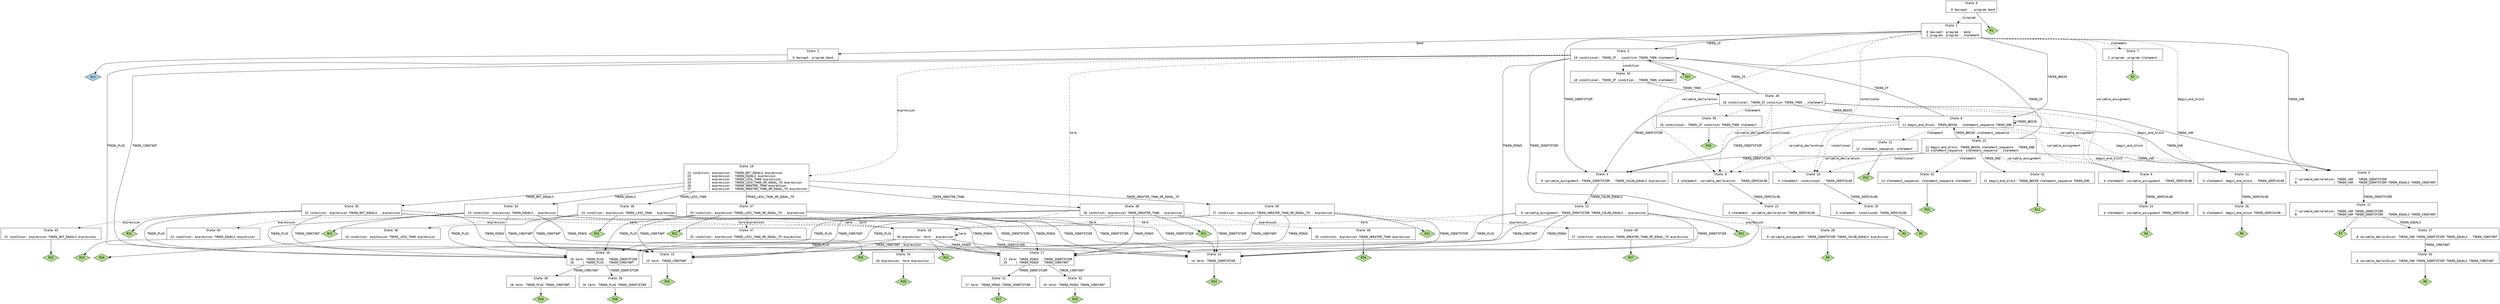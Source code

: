 // Generated by GNU Bison 3.3.2.
// Report bugs to <bug-bison@gnu.org>.
// Home page: <http://www.gnu.org/software/bison/>.

digraph "../src/parser.y"
{
  node [fontname = courier, shape = box, colorscheme = paired6]
  edge [fontname = courier]

  0 [label="State 0\n\l  0 $accept: . program $end\l"]
  0 -> 1 [style=dashed label="program"]
  0 -> "0R1" [style=solid]
 "0R1" [label="R1", fillcolor=3, shape=diamond, style=filled]
  1 [label="State 1\n\l  0 $accept: program . $end\l  2 program: program . statement\l"]
  1 -> 2 [style=solid label="$end"]
  1 -> 3 [style=solid label="TOKEN_VAR"]
  1 -> 4 [style=solid label="TOKEN_IDENTIFIER"]
  1 -> 5 [style=solid label="TOKEN_IF"]
  1 -> 6 [style=solid label="TOKEN_BEGIN"]
  1 -> 7 [style=dashed label="statement"]
  1 -> 8 [style=dashed label="variable_declaration"]
  1 -> 9 [style=dashed label="variable_assignment"]
  1 -> 10 [style=dashed label="conditional"]
  1 -> 11 [style=dashed label="begin_end_block"]
  2 [label="State 2\n\l  0 $accept: program $end .\l"]
  2 -> "2R0" [style=solid]
 "2R0" [label="Acc", fillcolor=1, shape=diamond, style=filled]
  3 [label="State 3\n\l  7 variable_declaration: TOKEN_VAR . TOKEN_IDENTIFIER\l  8                     | TOKEN_VAR . TOKEN_IDENTIFIER TOKEN_EQUALS TOKEN_CONSTANT\l"]
  3 -> 12 [style=solid label="TOKEN_IDENTIFIER"]
  4 [label="State 4\n\l  9 variable_assignment: TOKEN_IDENTIFIER . TOKEN_COLON_EQUALS expression\l"]
  4 -> 13 [style=solid label="TOKEN_COLON_EQUALS"]
  5 [label="State 5\n\l 10 conditional: TOKEN_IF . condition TOKEN_THEN statement\l"]
  5 -> 14 [style=solid label="TOKEN_IDENTIFIER"]
  5 -> 15 [style=solid label="TOKEN_CONSTANT"]
  5 -> 16 [style=solid label="TOKEN_PLUS"]
  5 -> 17 [style=solid label="TOKEN_MINUS"]
  5 -> 18 [style=dashed label="term"]
  5 -> 19 [style=dashed label="expression"]
  5 -> 20 [style=dashed label="condition"]
  5 -> "5R21" [style=solid]
 "5R21" [label="R21", fillcolor=3, shape=diamond, style=filled]
  6 [label="State 6\n\l 11 begin_end_block: TOKEN_BEGIN . statement_sequence TOKEN_END\l"]
  6 -> 3 [style=solid label="TOKEN_VAR"]
  6 -> 4 [style=solid label="TOKEN_IDENTIFIER"]
  6 -> 5 [style=solid label="TOKEN_IF"]
  6 -> 6 [style=solid label="TOKEN_BEGIN"]
  6 -> 21 [style=dashed label="statement"]
  6 -> 8 [style=dashed label="variable_declaration"]
  6 -> 9 [style=dashed label="variable_assignment"]
  6 -> 10 [style=dashed label="conditional"]
  6 -> 11 [style=dashed label="begin_end_block"]
  6 -> 22 [style=dashed label="statement_sequence"]
  7 [label="State 7\n\l  2 program: program statement .\l"]
  7 -> "7R2" [style=solid]
 "7R2" [label="R2", fillcolor=3, shape=diamond, style=filled]
  8 [label="State 8\n\l  3 statement: variable_declaration . TOKEN_SEMICOLON\l"]
  8 -> 23 [style=solid label="TOKEN_SEMICOLON"]
  9 [label="State 9\n\l  4 statement: variable_assignment . TOKEN_SEMICOLON\l"]
  9 -> 24 [style=solid label="TOKEN_SEMICOLON"]
  10 [label="State 10\n\l  5 statement: conditional . TOKEN_SEMICOLON\l"]
  10 -> 25 [style=solid label="TOKEN_SEMICOLON"]
  11 [label="State 11\n\l  6 statement: begin_end_block . TOKEN_SEMICOLON\l"]
  11 -> 26 [style=solid label="TOKEN_SEMICOLON"]
  12 [label="State 12\n\l  7 variable_declaration: TOKEN_VAR TOKEN_IDENTIFIER .\l  8                     | TOKEN_VAR TOKEN_IDENTIFIER . TOKEN_EQUALS TOKEN_CONSTANT\l"]
  12 -> 27 [style=solid label="TOKEN_EQUALS"]
  12 -> "12R7" [style=solid]
 "12R7" [label="R7", fillcolor=3, shape=diamond, style=filled]
  13 [label="State 13\n\l  9 variable_assignment: TOKEN_IDENTIFIER TOKEN_COLON_EQUALS . expression\l"]
  13 -> 14 [style=solid label="TOKEN_IDENTIFIER"]
  13 -> 15 [style=solid label="TOKEN_CONSTANT"]
  13 -> 16 [style=solid label="TOKEN_PLUS"]
  13 -> 17 [style=solid label="TOKEN_MINUS"]
  13 -> 18 [style=dashed label="term"]
  13 -> 28 [style=dashed label="expression"]
  13 -> "13R21" [style=solid]
 "13R21" [label="R21", fillcolor=3, shape=diamond, style=filled]
  14 [label="State 14\n\l 14 term: TOKEN_IDENTIFIER .\l"]
  14 -> "14R14" [style=solid]
 "14R14" [label="R14", fillcolor=3, shape=diamond, style=filled]
  15 [label="State 15\n\l 15 term: TOKEN_CONSTANT .\l"]
  15 -> "15R15" [style=solid]
 "15R15" [label="R15", fillcolor=3, shape=diamond, style=filled]
  16 [label="State 16\n\l 16 term: TOKEN_PLUS . TOKEN_IDENTIFIER\l 18     | TOKEN_PLUS . TOKEN_CONSTANT\l"]
  16 -> 29 [style=solid label="TOKEN_IDENTIFIER"]
  16 -> 30 [style=solid label="TOKEN_CONSTANT"]
  17 [label="State 17\n\l 17 term: TOKEN_MINUS . TOKEN_IDENTIFIER\l 19     | TOKEN_MINUS . TOKEN_CONSTANT\l"]
  17 -> 31 [style=solid label="TOKEN_IDENTIFIER"]
  17 -> 32 [style=solid label="TOKEN_CONSTANT"]
  18 [label="State 18\n\l 20 expression: term . expression\l"]
  18 -> 14 [style=solid label="TOKEN_IDENTIFIER"]
  18 -> 15 [style=solid label="TOKEN_CONSTANT"]
  18 -> 16 [style=solid label="TOKEN_PLUS"]
  18 -> 17 [style=solid label="TOKEN_MINUS"]
  18 -> 18 [style=dashed label="term"]
  18 -> 33 [style=dashed label="expression"]
  18 -> "18R21" [style=solid]
 "18R21" [label="R21", fillcolor=3, shape=diamond, style=filled]
  19 [label="State 19\n\l 22 condition: expression . TOKEN_NOT_EQUALS expression\l 23          | expression . TOKEN_EQUALS expression\l 24          | expression . TOKEN_LESS_THAN expression\l 25          | expression . TOKEN_LESS_THAN_OR_EQUAL_TO expression\l 26          | expression . TOKEN_GREATER_THAN expression\l 27          | expression . TOKEN_GREATER_THAN_OR_EQUAL_TO expression\l"]
  19 -> 34 [style=solid label="TOKEN_EQUALS"]
  19 -> 35 [style=solid label="TOKEN_NOT_EQUALS"]
  19 -> 36 [style=solid label="TOKEN_LESS_THAN"]
  19 -> 37 [style=solid label="TOKEN_LESS_THAN_OR_EQUAL_TO"]
  19 -> 38 [style=solid label="TOKEN_GREATER_THAN"]
  19 -> 39 [style=solid label="TOKEN_GREATER_THAN_OR_EQUAL_TO"]
  20 [label="State 20\n\l 10 conditional: TOKEN_IF condition . TOKEN_THEN statement\l"]
  20 -> 40 [style=solid label="TOKEN_THEN"]
  21 [label="State 21\n\l 12 statement_sequence: statement .\l"]
  21 -> "21R12" [style=solid]
 "21R12" [label="R12", fillcolor=3, shape=diamond, style=filled]
  22 [label="State 22\n\l 11 begin_end_block: TOKEN_BEGIN statement_sequence . TOKEN_END\l 13 statement_sequence: statement_sequence . statement\l"]
  22 -> 3 [style=solid label="TOKEN_VAR"]
  22 -> 4 [style=solid label="TOKEN_IDENTIFIER"]
  22 -> 5 [style=solid label="TOKEN_IF"]
  22 -> 6 [style=solid label="TOKEN_BEGIN"]
  22 -> 41 [style=solid label="TOKEN_END"]
  22 -> 42 [style=dashed label="statement"]
  22 -> 8 [style=dashed label="variable_declaration"]
  22 -> 9 [style=dashed label="variable_assignment"]
  22 -> 10 [style=dashed label="conditional"]
  22 -> 11 [style=dashed label="begin_end_block"]
  23 [label="State 23\n\l  3 statement: variable_declaration TOKEN_SEMICOLON .\l"]
  23 -> "23R3" [style=solid]
 "23R3" [label="R3", fillcolor=3, shape=diamond, style=filled]
  24 [label="State 24\n\l  4 statement: variable_assignment TOKEN_SEMICOLON .\l"]
  24 -> "24R4" [style=solid]
 "24R4" [label="R4", fillcolor=3, shape=diamond, style=filled]
  25 [label="State 25\n\l  5 statement: conditional TOKEN_SEMICOLON .\l"]
  25 -> "25R5" [style=solid]
 "25R5" [label="R5", fillcolor=3, shape=diamond, style=filled]
  26 [label="State 26\n\l  6 statement: begin_end_block TOKEN_SEMICOLON .\l"]
  26 -> "26R6" [style=solid]
 "26R6" [label="R6", fillcolor=3, shape=diamond, style=filled]
  27 [label="State 27\n\l  8 variable_declaration: TOKEN_VAR TOKEN_IDENTIFIER TOKEN_EQUALS . TOKEN_CONSTANT\l"]
  27 -> 43 [style=solid label="TOKEN_CONSTANT"]
  28 [label="State 28\n\l  9 variable_assignment: TOKEN_IDENTIFIER TOKEN_COLON_EQUALS expression .\l"]
  28 -> "28R9" [style=solid]
 "28R9" [label="R9", fillcolor=3, shape=diamond, style=filled]
  29 [label="State 29\n\l 16 term: TOKEN_PLUS TOKEN_IDENTIFIER .\l"]
  29 -> "29R16" [style=solid]
 "29R16" [label="R16", fillcolor=3, shape=diamond, style=filled]
  30 [label="State 30\n\l 18 term: TOKEN_PLUS TOKEN_CONSTANT .\l"]
  30 -> "30R18" [style=solid]
 "30R18" [label="R18", fillcolor=3, shape=diamond, style=filled]
  31 [label="State 31\n\l 17 term: TOKEN_MINUS TOKEN_IDENTIFIER .\l"]
  31 -> "31R17" [style=solid]
 "31R17" [label="R17", fillcolor=3, shape=diamond, style=filled]
  32 [label="State 32\n\l 19 term: TOKEN_MINUS TOKEN_CONSTANT .\l"]
  32 -> "32R19" [style=solid]
 "32R19" [label="R19", fillcolor=3, shape=diamond, style=filled]
  33 [label="State 33\n\l 20 expression: term expression .\l"]
  33 -> "33R20" [style=solid]
 "33R20" [label="R20", fillcolor=3, shape=diamond, style=filled]
  34 [label="State 34\n\l 23 condition: expression TOKEN_EQUALS . expression\l"]
  34 -> 14 [style=solid label="TOKEN_IDENTIFIER"]
  34 -> 15 [style=solid label="TOKEN_CONSTANT"]
  34 -> 16 [style=solid label="TOKEN_PLUS"]
  34 -> 17 [style=solid label="TOKEN_MINUS"]
  34 -> 18 [style=dashed label="term"]
  34 -> 44 [style=dashed label="expression"]
  34 -> "34R21" [style=solid]
 "34R21" [label="R21", fillcolor=3, shape=diamond, style=filled]
  35 [label="State 35\n\l 22 condition: expression TOKEN_NOT_EQUALS . expression\l"]
  35 -> 14 [style=solid label="TOKEN_IDENTIFIER"]
  35 -> 15 [style=solid label="TOKEN_CONSTANT"]
  35 -> 16 [style=solid label="TOKEN_PLUS"]
  35 -> 17 [style=solid label="TOKEN_MINUS"]
  35 -> 18 [style=dashed label="term"]
  35 -> 45 [style=dashed label="expression"]
  35 -> "35R21" [style=solid]
 "35R21" [label="R21", fillcolor=3, shape=diamond, style=filled]
  36 [label="State 36\n\l 24 condition: expression TOKEN_LESS_THAN . expression\l"]
  36 -> 14 [style=solid label="TOKEN_IDENTIFIER"]
  36 -> 15 [style=solid label="TOKEN_CONSTANT"]
  36 -> 16 [style=solid label="TOKEN_PLUS"]
  36 -> 17 [style=solid label="TOKEN_MINUS"]
  36 -> 18 [style=dashed label="term"]
  36 -> 46 [style=dashed label="expression"]
  36 -> "36R21" [style=solid]
 "36R21" [label="R21", fillcolor=3, shape=diamond, style=filled]
  37 [label="State 37\n\l 25 condition: expression TOKEN_LESS_THAN_OR_EQUAL_TO . expression\l"]
  37 -> 14 [style=solid label="TOKEN_IDENTIFIER"]
  37 -> 15 [style=solid label="TOKEN_CONSTANT"]
  37 -> 16 [style=solid label="TOKEN_PLUS"]
  37 -> 17 [style=solid label="TOKEN_MINUS"]
  37 -> 18 [style=dashed label="term"]
  37 -> 47 [style=dashed label="expression"]
  37 -> "37R21" [style=solid]
 "37R21" [label="R21", fillcolor=3, shape=diamond, style=filled]
  38 [label="State 38\n\l 26 condition: expression TOKEN_GREATER_THAN . expression\l"]
  38 -> 14 [style=solid label="TOKEN_IDENTIFIER"]
  38 -> 15 [style=solid label="TOKEN_CONSTANT"]
  38 -> 16 [style=solid label="TOKEN_PLUS"]
  38 -> 17 [style=solid label="TOKEN_MINUS"]
  38 -> 18 [style=dashed label="term"]
  38 -> 48 [style=dashed label="expression"]
  38 -> "38R21" [style=solid]
 "38R21" [label="R21", fillcolor=3, shape=diamond, style=filled]
  39 [label="State 39\n\l 27 condition: expression TOKEN_GREATER_THAN_OR_EQUAL_TO . expression\l"]
  39 -> 14 [style=solid label="TOKEN_IDENTIFIER"]
  39 -> 15 [style=solid label="TOKEN_CONSTANT"]
  39 -> 16 [style=solid label="TOKEN_PLUS"]
  39 -> 17 [style=solid label="TOKEN_MINUS"]
  39 -> 18 [style=dashed label="term"]
  39 -> 49 [style=dashed label="expression"]
  39 -> "39R21" [style=solid]
 "39R21" [label="R21", fillcolor=3, shape=diamond, style=filled]
  40 [label="State 40\n\l 10 conditional: TOKEN_IF condition TOKEN_THEN . statement\l"]
  40 -> 3 [style=solid label="TOKEN_VAR"]
  40 -> 4 [style=solid label="TOKEN_IDENTIFIER"]
  40 -> 5 [style=solid label="TOKEN_IF"]
  40 -> 6 [style=solid label="TOKEN_BEGIN"]
  40 -> 50 [style=dashed label="statement"]
  40 -> 8 [style=dashed label="variable_declaration"]
  40 -> 9 [style=dashed label="variable_assignment"]
  40 -> 10 [style=dashed label="conditional"]
  40 -> 11 [style=dashed label="begin_end_block"]
  41 [label="State 41\n\l 11 begin_end_block: TOKEN_BEGIN statement_sequence TOKEN_END .\l"]
  41 -> "41R11" [style=solid]
 "41R11" [label="R11", fillcolor=3, shape=diamond, style=filled]
  42 [label="State 42\n\l 13 statement_sequence: statement_sequence statement .\l"]
  42 -> "42R13" [style=solid]
 "42R13" [label="R13", fillcolor=3, shape=diamond, style=filled]
  43 [label="State 43\n\l  8 variable_declaration: TOKEN_VAR TOKEN_IDENTIFIER TOKEN_EQUALS TOKEN_CONSTANT .\l"]
  43 -> "43R8" [style=solid]
 "43R8" [label="R8", fillcolor=3, shape=diamond, style=filled]
  44 [label="State 44\n\l 23 condition: expression TOKEN_EQUALS expression .\l"]
  44 -> "44R23" [style=solid]
 "44R23" [label="R23", fillcolor=3, shape=diamond, style=filled]
  45 [label="State 45\n\l 22 condition: expression TOKEN_NOT_EQUALS expression .\l"]
  45 -> "45R22" [style=solid]
 "45R22" [label="R22", fillcolor=3, shape=diamond, style=filled]
  46 [label="State 46\n\l 24 condition: expression TOKEN_LESS_THAN expression .\l"]
  46 -> "46R24" [style=solid]
 "46R24" [label="R24", fillcolor=3, shape=diamond, style=filled]
  47 [label="State 47\n\l 25 condition: expression TOKEN_LESS_THAN_OR_EQUAL_TO expression .\l"]
  47 -> "47R25" [style=solid]
 "47R25" [label="R25", fillcolor=3, shape=diamond, style=filled]
  48 [label="State 48\n\l 26 condition: expression TOKEN_GREATER_THAN expression .\l"]
  48 -> "48R26" [style=solid]
 "48R26" [label="R26", fillcolor=3, shape=diamond, style=filled]
  49 [label="State 49\n\l 27 condition: expression TOKEN_GREATER_THAN_OR_EQUAL_TO expression .\l"]
  49 -> "49R27" [style=solid]
 "49R27" [label="R27", fillcolor=3, shape=diamond, style=filled]
  50 [label="State 50\n\l 10 conditional: TOKEN_IF condition TOKEN_THEN statement .\l"]
  50 -> "50R10" [style=solid]
 "50R10" [label="R10", fillcolor=3, shape=diamond, style=filled]
}
